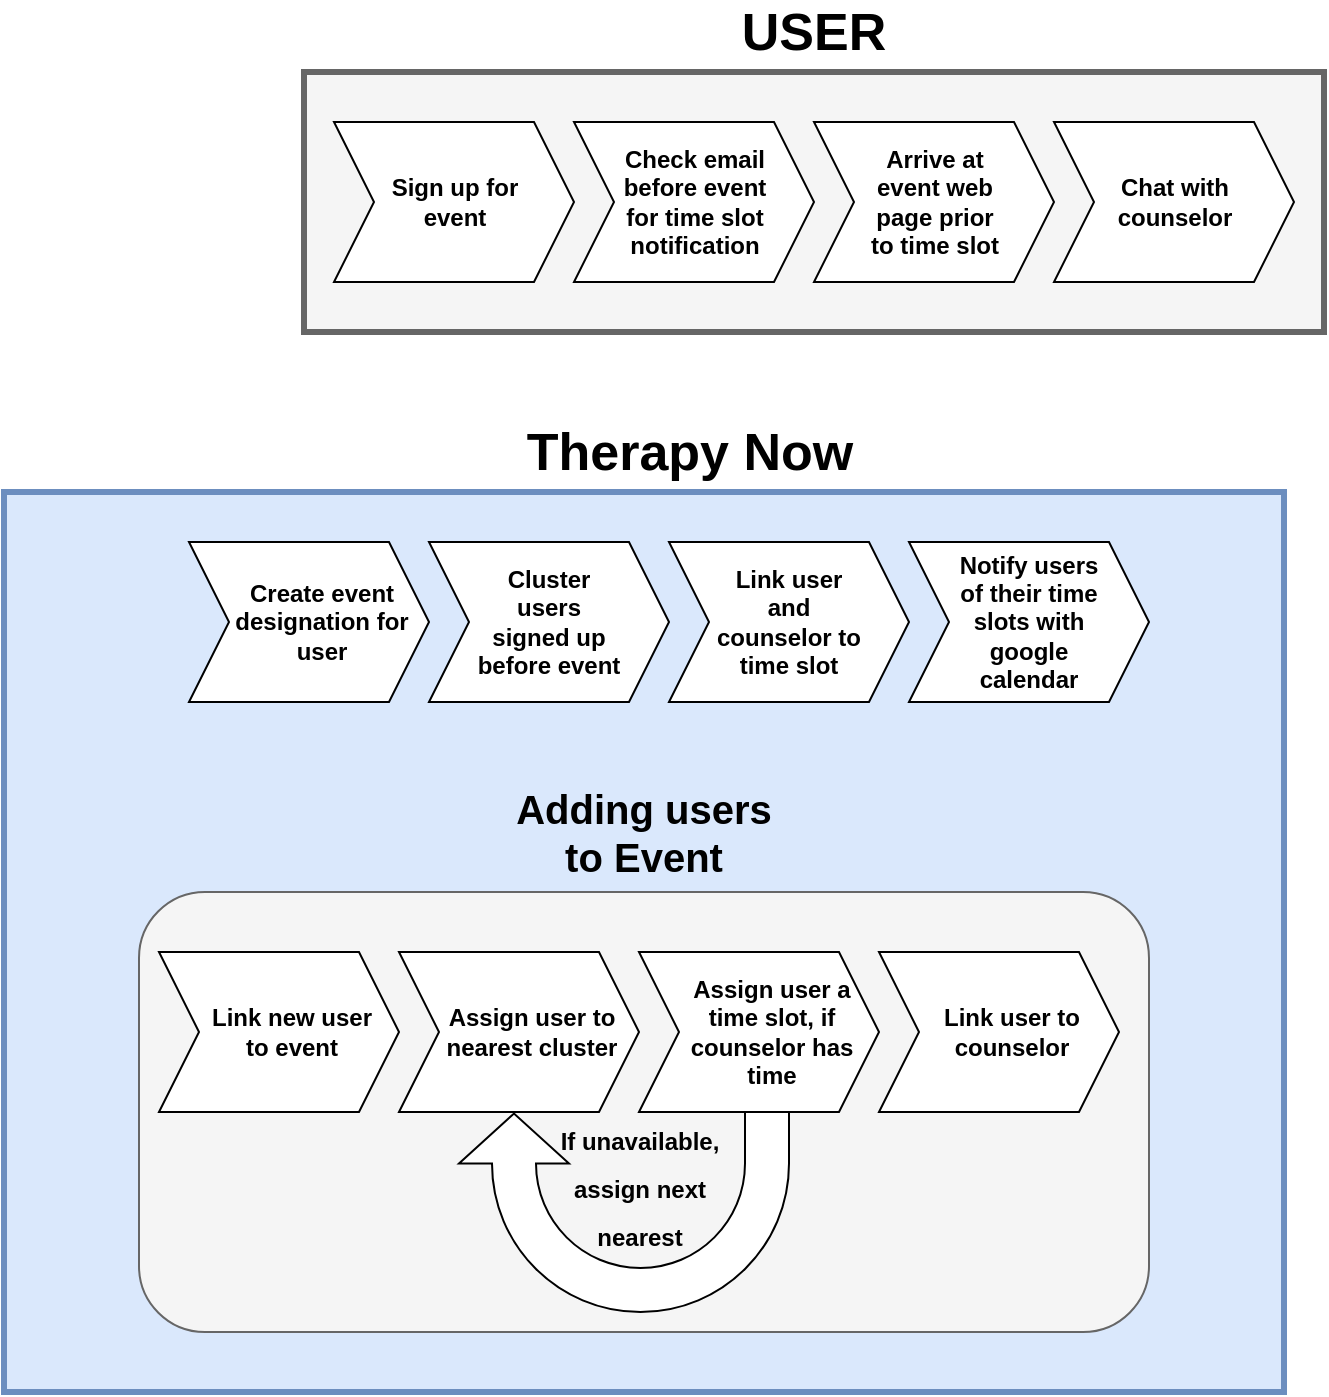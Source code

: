 <mxfile version="12.7.4"><diagram id="Ud2hq3msUE-VNqpojDqA" name="Page-1"><mxGraphModel dx="971" dy="516" grid="1" gridSize="10" guides="1" tooltips="1" connect="1" arrows="1" fold="1" page="1" pageScale="1" pageWidth="1100" pageHeight="850" math="0" shadow="0"><root><mxCell id="0"/><mxCell id="1" parent="0"/><mxCell id="y9_lK2vVVpv8_AET7TFG-42" value="" style="rounded=0;whiteSpace=wrap;html=1;strokeWidth=3;fillColor=#dae8fc;strokeColor=#6c8ebf;" parent="1" vertex="1"><mxGeometry x="120" y="530" width="640" height="450" as="geometry"/></mxCell><mxCell id="y9_lK2vVVpv8_AET7TFG-8" value="" style="rounded=0;whiteSpace=wrap;html=1;strokeWidth=3;fillColor=#f5f5f5;strokeColor=#666666;fontColor=#333333;" parent="1" vertex="1"><mxGeometry x="270" y="320" width="510" height="130" as="geometry"/></mxCell><mxCell id="y9_lK2vVVpv8_AET7TFG-9" value="&lt;b&gt;&lt;font style=&quot;font-size: 26px&quot;&gt;USER&lt;/font&gt;&lt;/b&gt;" style="text;html=1;strokeColor=none;fillColor=none;align=center;verticalAlign=middle;whiteSpace=wrap;rounded=0;" parent="1" vertex="1"><mxGeometry x="490" y="290" width="70" height="20" as="geometry"/></mxCell><mxCell id="y9_lK2vVVpv8_AET7TFG-27" value="" style="group" parent="1" vertex="1" connectable="0"><mxGeometry x="285" y="345" width="120" height="80" as="geometry"/></mxCell><mxCell id="y9_lK2vVVpv8_AET7TFG-24" value="" style="shape=step;perimeter=stepPerimeter;whiteSpace=wrap;html=1;fixedSize=1;strokeWidth=1;" parent="y9_lK2vVVpv8_AET7TFG-27" vertex="1"><mxGeometry width="120" height="80" as="geometry"/></mxCell><mxCell id="y9_lK2vVVpv8_AET7TFG-26" value="&lt;b&gt;Sign up for event&lt;/b&gt;" style="text;html=1;strokeColor=none;fillColor=none;align=center;verticalAlign=middle;whiteSpace=wrap;rounded=0;" parent="y9_lK2vVVpv8_AET7TFG-27" vertex="1"><mxGeometry x="22.5" y="30" width="75" height="20" as="geometry"/></mxCell><mxCell id="y9_lK2vVVpv8_AET7TFG-29" value="" style="group" parent="1" vertex="1" connectable="0"><mxGeometry x="405" y="345" width="120" height="80" as="geometry"/></mxCell><mxCell id="y9_lK2vVVpv8_AET7TFG-30" value="" style="shape=step;perimeter=stepPerimeter;whiteSpace=wrap;html=1;fixedSize=1;strokeWidth=1;" parent="y9_lK2vVVpv8_AET7TFG-29" vertex="1"><mxGeometry width="120" height="80" as="geometry"/></mxCell><mxCell id="y9_lK2vVVpv8_AET7TFG-31" value="&lt;b&gt;Check email before event for time slot notification&lt;/b&gt;" style="text;html=1;strokeColor=none;fillColor=none;align=center;verticalAlign=middle;whiteSpace=wrap;rounded=0;" parent="y9_lK2vVVpv8_AET7TFG-29" vertex="1"><mxGeometry x="22.5" y="30" width="75" height="20" as="geometry"/></mxCell><mxCell id="y9_lK2vVVpv8_AET7TFG-33" value="" style="group" parent="1" vertex="1" connectable="0"><mxGeometry x="525" y="345" width="120" height="80" as="geometry"/></mxCell><mxCell id="y9_lK2vVVpv8_AET7TFG-34" value="" style="shape=step;perimeter=stepPerimeter;whiteSpace=wrap;html=1;fixedSize=1;strokeWidth=1;" parent="y9_lK2vVVpv8_AET7TFG-33" vertex="1"><mxGeometry width="120" height="80" as="geometry"/></mxCell><mxCell id="y9_lK2vVVpv8_AET7TFG-35" value="&lt;b&gt;Arrive at event web page prior to time slot&lt;/b&gt;" style="text;html=1;strokeColor=none;fillColor=none;align=center;verticalAlign=middle;whiteSpace=wrap;rounded=0;" parent="y9_lK2vVVpv8_AET7TFG-33" vertex="1"><mxGeometry x="22.5" y="30" width="75" height="20" as="geometry"/></mxCell><mxCell id="y9_lK2vVVpv8_AET7TFG-39" value="" style="group" parent="1" vertex="1" connectable="0"><mxGeometry x="645" y="345" width="120" height="80" as="geometry"/></mxCell><mxCell id="y9_lK2vVVpv8_AET7TFG-40" value="" style="shape=step;perimeter=stepPerimeter;whiteSpace=wrap;html=1;fixedSize=1;strokeWidth=1;" parent="y9_lK2vVVpv8_AET7TFG-39" vertex="1"><mxGeometry width="120" height="80" as="geometry"/></mxCell><mxCell id="y9_lK2vVVpv8_AET7TFG-41" value="&lt;b&gt;Chat with counselor&lt;/b&gt;" style="text;html=1;strokeColor=none;fillColor=none;align=center;verticalAlign=middle;whiteSpace=wrap;rounded=0;" parent="y9_lK2vVVpv8_AET7TFG-39" vertex="1"><mxGeometry x="22.5" y="30" width="75" height="20" as="geometry"/></mxCell><mxCell id="y9_lK2vVVpv8_AET7TFG-43" value="&lt;span style=&quot;font-size: 26px&quot;&gt;&lt;b&gt;Therapy Now&lt;/b&gt;&lt;/span&gt;" style="text;html=1;strokeColor=none;fillColor=none;align=center;verticalAlign=middle;whiteSpace=wrap;rounded=0;" parent="1" vertex="1"><mxGeometry x="377.5" y="500" width="170" height="20" as="geometry"/></mxCell><mxCell id="y9_lK2vVVpv8_AET7TFG-44" value="" style="group" parent="1" vertex="1" connectable="0"><mxGeometry x="212.5" y="555" width="120" height="80" as="geometry"/></mxCell><mxCell id="y9_lK2vVVpv8_AET7TFG-45" value="" style="shape=step;perimeter=stepPerimeter;whiteSpace=wrap;html=1;fixedSize=1;strokeWidth=1;" parent="y9_lK2vVVpv8_AET7TFG-44" vertex="1"><mxGeometry width="120" height="80" as="geometry"/></mxCell><mxCell id="y9_lK2vVVpv8_AET7TFG-46" value="&lt;b&gt;Create event designation&amp;nbsp;for user&lt;/b&gt;" style="text;html=1;strokeColor=none;fillColor=none;align=center;verticalAlign=middle;whiteSpace=wrap;rounded=0;" parent="y9_lK2vVVpv8_AET7TFG-44" vertex="1"><mxGeometry x="22.5" y="30" width="87.5" height="20" as="geometry"/></mxCell><mxCell id="y9_lK2vVVpv8_AET7TFG-47" value="" style="group" parent="1" vertex="1" connectable="0"><mxGeometry x="332.5" y="555" width="120" height="80" as="geometry"/></mxCell><mxCell id="y9_lK2vVVpv8_AET7TFG-48" value="" style="shape=step;perimeter=stepPerimeter;whiteSpace=wrap;html=1;fixedSize=1;strokeWidth=1;" parent="y9_lK2vVVpv8_AET7TFG-47" vertex="1"><mxGeometry width="120" height="80" as="geometry"/></mxCell><mxCell id="y9_lK2vVVpv8_AET7TFG-49" value="&lt;b&gt;Cluster users signed up before event&lt;/b&gt;" style="text;html=1;strokeColor=none;fillColor=none;align=center;verticalAlign=middle;whiteSpace=wrap;rounded=0;" parent="y9_lK2vVVpv8_AET7TFG-47" vertex="1"><mxGeometry x="22.5" y="30" width="75" height="20" as="geometry"/></mxCell><mxCell id="y9_lK2vVVpv8_AET7TFG-50" value="" style="group" parent="1" vertex="1" connectable="0"><mxGeometry x="452.5" y="555" width="120" height="80" as="geometry"/></mxCell><mxCell id="y9_lK2vVVpv8_AET7TFG-51" value="" style="shape=step;perimeter=stepPerimeter;whiteSpace=wrap;html=1;fixedSize=1;strokeWidth=1;" parent="y9_lK2vVVpv8_AET7TFG-50" vertex="1"><mxGeometry width="120" height="80" as="geometry"/></mxCell><mxCell id="y9_lK2vVVpv8_AET7TFG-52" value="&lt;b&gt;Link user and counselor to time slot&lt;/b&gt;" style="text;html=1;strokeColor=none;fillColor=none;align=center;verticalAlign=middle;whiteSpace=wrap;rounded=0;" parent="y9_lK2vVVpv8_AET7TFG-50" vertex="1"><mxGeometry x="22.5" y="30" width="75" height="20" as="geometry"/></mxCell><mxCell id="y9_lK2vVVpv8_AET7TFG-53" value="" style="group" parent="1" vertex="1" connectable="0"><mxGeometry x="572.5" y="555" width="120" height="80" as="geometry"/></mxCell><mxCell id="y9_lK2vVVpv8_AET7TFG-54" value="" style="shape=step;perimeter=stepPerimeter;whiteSpace=wrap;html=1;fixedSize=1;strokeWidth=1;" parent="y9_lK2vVVpv8_AET7TFG-53" vertex="1"><mxGeometry width="120" height="80" as="geometry"/></mxCell><mxCell id="Ze1RjP-N5Wig7Lmk-S6Q-1" value="&lt;b&gt;Notify users of their time slots with google calendar&lt;/b&gt;" style="text;html=1;strokeColor=none;fillColor=none;align=center;verticalAlign=middle;whiteSpace=wrap;rounded=0;" vertex="1" parent="y9_lK2vVVpv8_AET7TFG-53"><mxGeometry x="22.5" y="30" width="75" height="20" as="geometry"/></mxCell><mxCell id="y9_lK2vVVpv8_AET7TFG-86" value="" style="group" parent="1" vertex="1" connectable="0"><mxGeometry x="187.5" y="690" width="505" height="260" as="geometry"/></mxCell><mxCell id="y9_lK2vVVpv8_AET7TFG-63" value="" style="rounded=1;whiteSpace=wrap;html=1;strokeWidth=1;fillColor=#f5f5f5;strokeColor=#666666;fontColor=#333333;" parent="y9_lK2vVVpv8_AET7TFG-86" vertex="1"><mxGeometry y="40" width="505" height="220" as="geometry"/></mxCell><mxCell id="y9_lK2vVVpv8_AET7TFG-64" value="&lt;b style=&quot;font-size: 20px&quot;&gt;Adding users to Event&lt;/b&gt;" style="text;html=1;strokeColor=none;fillColor=none;align=center;verticalAlign=middle;whiteSpace=wrap;rounded=0;fontSize=20;" parent="y9_lK2vVVpv8_AET7TFG-86" vertex="1"><mxGeometry x="187.5" width="130" height="20" as="geometry"/></mxCell><mxCell id="y9_lK2vVVpv8_AET7TFG-68" value="" style="group" parent="y9_lK2vVVpv8_AET7TFG-86" vertex="1" connectable="0"><mxGeometry x="10" y="70" width="120" height="80" as="geometry"/></mxCell><mxCell id="y9_lK2vVVpv8_AET7TFG-69" value="" style="shape=step;perimeter=stepPerimeter;whiteSpace=wrap;html=1;fixedSize=1;strokeWidth=1;" parent="y9_lK2vVVpv8_AET7TFG-68" vertex="1"><mxGeometry width="120" height="80" as="geometry"/></mxCell><mxCell id="y9_lK2vVVpv8_AET7TFG-70" value="&lt;b&gt;Link new user to event&lt;/b&gt;" style="text;html=1;strokeColor=none;fillColor=none;align=center;verticalAlign=middle;whiteSpace=wrap;rounded=0;" parent="y9_lK2vVVpv8_AET7TFG-68" vertex="1"><mxGeometry x="22.5" y="30" width="87.5" height="20" as="geometry"/></mxCell><mxCell id="y9_lK2vVVpv8_AET7TFG-71" value="" style="group" parent="y9_lK2vVVpv8_AET7TFG-86" vertex="1" connectable="0"><mxGeometry x="130" y="70" width="120" height="80" as="geometry"/></mxCell><mxCell id="y9_lK2vVVpv8_AET7TFG-72" value="" style="shape=step;perimeter=stepPerimeter;whiteSpace=wrap;html=1;fixedSize=1;strokeWidth=1;" parent="y9_lK2vVVpv8_AET7TFG-71" vertex="1"><mxGeometry width="120" height="80" as="geometry"/></mxCell><mxCell id="y9_lK2vVVpv8_AET7TFG-73" value="&lt;b&gt;Assign user to nearest cluster&lt;/b&gt;" style="text;html=1;strokeColor=none;fillColor=none;align=center;verticalAlign=middle;whiteSpace=wrap;rounded=0;" parent="y9_lK2vVVpv8_AET7TFG-71" vertex="1"><mxGeometry x="22.5" y="30" width="87.5" height="20" as="geometry"/></mxCell><mxCell id="y9_lK2vVVpv8_AET7TFG-74" value="" style="group" parent="y9_lK2vVVpv8_AET7TFG-86" vertex="1" connectable="0"><mxGeometry x="250" y="70" width="120" height="80" as="geometry"/></mxCell><mxCell id="y9_lK2vVVpv8_AET7TFG-75" value="" style="shape=step;perimeter=stepPerimeter;whiteSpace=wrap;html=1;fixedSize=1;strokeWidth=1;" parent="y9_lK2vVVpv8_AET7TFG-74" vertex="1"><mxGeometry width="120" height="80" as="geometry"/></mxCell><mxCell id="y9_lK2vVVpv8_AET7TFG-76" value="&lt;b&gt;Assign user a time slot, if counselor has time&lt;/b&gt;" style="text;html=1;strokeColor=none;fillColor=none;align=center;verticalAlign=middle;whiteSpace=wrap;rounded=0;" parent="y9_lK2vVVpv8_AET7TFG-74" vertex="1"><mxGeometry x="22.5" y="30" width="87.5" height="20" as="geometry"/></mxCell><mxCell id="y9_lK2vVVpv8_AET7TFG-78" value="" style="html=1;shadow=0;dashed=0;align=center;verticalAlign=middle;shape=mxgraph.arrows2.uTurnArrow;dy=11;arrowHead=55;dx2=25;strokeWidth=1;fontSize=20;rotation=-90;" parent="y9_lK2vVVpv8_AET7TFG-86" vertex="1"><mxGeometry x="192.5" y="117.5" width="100" height="165" as="geometry"/></mxCell><mxCell id="y9_lK2vVVpv8_AET7TFG-81" value="&lt;font style=&quot;font-size: 12px&quot;&gt;&lt;b&gt;If unavailable, assign next nearest&lt;/b&gt;&lt;/font&gt;" style="text;html=1;strokeColor=none;fillColor=none;align=center;verticalAlign=middle;whiteSpace=wrap;rounded=0;fontSize=20;" parent="y9_lK2vVVpv8_AET7TFG-86" vertex="1"><mxGeometry x="195" y="170" width="110" height="30" as="geometry"/></mxCell><mxCell id="y9_lK2vVVpv8_AET7TFG-82" value="" style="group" parent="y9_lK2vVVpv8_AET7TFG-86" vertex="1" connectable="0"><mxGeometry x="370" y="70" width="120" height="80" as="geometry"/></mxCell><mxCell id="y9_lK2vVVpv8_AET7TFG-83" value="" style="shape=step;perimeter=stepPerimeter;whiteSpace=wrap;html=1;fixedSize=1;strokeWidth=1;" parent="y9_lK2vVVpv8_AET7TFG-82" vertex="1"><mxGeometry width="120" height="80" as="geometry"/></mxCell><mxCell id="y9_lK2vVVpv8_AET7TFG-84" value="&lt;b&gt;Link user to counselor&lt;/b&gt;" style="text;html=1;strokeColor=none;fillColor=none;align=center;verticalAlign=middle;whiteSpace=wrap;rounded=0;" parent="y9_lK2vVVpv8_AET7TFG-82" vertex="1"><mxGeometry x="22.5" y="30" width="87.5" height="20" as="geometry"/></mxCell></root></mxGraphModel></diagram></mxfile>